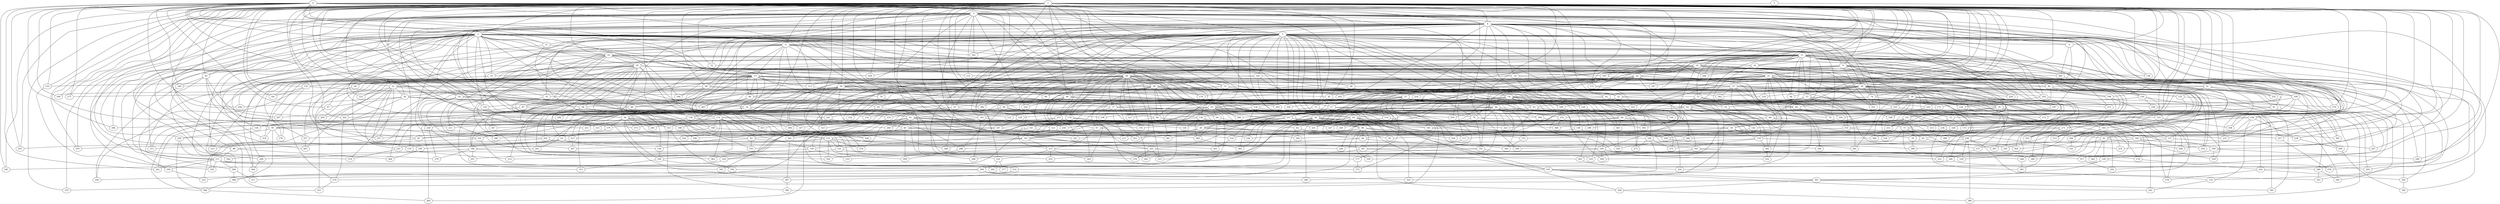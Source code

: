 strict graph "barabasi_albert_graph(400,3)" {
0;
1;
2;
3;
4;
5;
6;
7;
8;
9;
10;
11;
12;
13;
14;
15;
16;
17;
18;
19;
20;
21;
22;
23;
24;
25;
26;
27;
28;
29;
30;
31;
32;
33;
34;
35;
36;
37;
38;
39;
40;
41;
42;
43;
44;
45;
46;
47;
48;
49;
50;
51;
52;
53;
54;
55;
56;
57;
58;
59;
60;
61;
62;
63;
64;
65;
66;
67;
68;
69;
70;
71;
72;
73;
74;
75;
76;
77;
78;
79;
80;
81;
82;
83;
84;
85;
86;
87;
88;
89;
90;
91;
92;
93;
94;
95;
96;
97;
98;
99;
100;
101;
102;
103;
104;
105;
106;
107;
108;
109;
110;
111;
112;
113;
114;
115;
116;
117;
118;
119;
120;
121;
122;
123;
124;
125;
126;
127;
128;
129;
130;
131;
132;
133;
134;
135;
136;
137;
138;
139;
140;
141;
142;
143;
144;
145;
146;
147;
148;
149;
150;
151;
152;
153;
154;
155;
156;
157;
158;
159;
160;
161;
162;
163;
164;
165;
166;
167;
168;
169;
170;
171;
172;
173;
174;
175;
176;
177;
178;
179;
180;
181;
182;
183;
184;
185;
186;
187;
188;
189;
190;
191;
192;
193;
194;
195;
196;
197;
198;
199;
200;
201;
202;
203;
204;
205;
206;
207;
208;
209;
210;
211;
212;
213;
214;
215;
216;
217;
218;
219;
220;
221;
222;
223;
224;
225;
226;
227;
228;
229;
230;
231;
232;
233;
234;
235;
236;
237;
238;
239;
240;
241;
242;
243;
244;
245;
246;
247;
248;
249;
250;
251;
252;
253;
254;
255;
256;
257;
258;
259;
260;
261;
262;
263;
264;
265;
266;
267;
268;
269;
270;
271;
272;
273;
274;
275;
276;
277;
278;
279;
280;
281;
282;
283;
284;
285;
286;
287;
288;
289;
290;
291;
292;
293;
294;
295;
296;
297;
298;
299;
300;
301;
302;
303;
304;
305;
306;
307;
308;
309;
310;
311;
312;
313;
314;
315;
316;
317;
318;
319;
320;
321;
322;
323;
324;
325;
326;
327;
328;
329;
330;
331;
332;
333;
334;
335;
336;
337;
338;
339;
340;
341;
342;
343;
344;
345;
346;
347;
348;
349;
350;
351;
352;
353;
354;
355;
356;
357;
358;
359;
360;
361;
362;
363;
364;
365;
366;
367;
368;
369;
370;
371;
372;
373;
374;
375;
376;
377;
378;
379;
380;
381;
382;
383;
384;
385;
386;
387;
388;
389;
390;
391;
392;
393;
394;
395;
396;
397;
398;
399;
0 -- 130  [is_available=True, prob="0.86852671213"];
0 -- 3  [is_available=True, prob="0.490450984902"];
0 -- 4  [is_available=True, prob="0.73689346345"];
0 -- 133  [is_available=True, prob="0.696091737279"];
0 -- 134  [is_available=True, prob="1.0"];
0 -- 9  [is_available=True, prob="1.0"];
0 -- 10  [is_available=True, prob="0.871474092956"];
0 -- 140  [is_available=True, prob="0.994304792253"];
0 -- 13  [is_available=True, prob="0.119856797442"];
0 -- 14  [is_available=True, prob="0.619620749007"];
0 -- 294  [is_available=True, prob="0.604825663888"];
0 -- 259  [is_available=True, prob="1.0"];
0 -- 277  [is_available=True, prob="1.0"];
0 -- 5  [is_available=True, prob="0.325626268185"];
0 -- 164  [is_available=True, prob="1.0"];
0 -- 38  [is_available=True, prob="1.0"];
0 -- 173  [is_available=True, prob="0.097061324294"];
0 -- 47  [is_available=True, prob="0.851144699595"];
0 -- 176  [is_available=True, prob="0.283031621554"];
0 -- 183  [is_available=True, prob="1.0"];
0 -- 57  [is_available=True, prob="0.964952485728"];
0 -- 189  [is_available=True, prob="0.584845721327"];
0 -- 321  [is_available=True, prob="0.830923221469"];
0 -- 196  [is_available=True, prob="0.441913072409"];
0 -- 207  [is_available=True, prob="0.837424807105"];
0 -- 345  [is_available=True, prob="0.936932962587"];
0 -- 95  [is_available=True, prob="1.0"];
0 -- 352  [is_available=True, prob="1.0"];
0 -- 98  [is_available=True, prob="1.0"];
0 -- 100  [is_available=True, prob="1.0"];
0 -- 166  [is_available=True, prob="1.0"];
0 -- 364  [is_available=True, prob="1.0"];
0 -- 242  [is_available=True, prob="0.00191433952068"];
0 -- 246  [is_available=True, prob="1.0"];
0 -- 253  [is_available=True, prob="0.933292936149"];
1 -- 129  [is_available=True, prob="0.562565192601"];
1 -- 3  [is_available=True, prob="0.142625119334"];
1 -- 4  [is_available=True, prob="0.995474931433"];
1 -- 5  [is_available=True, prob="0.00910099319685"];
1 -- 262  [is_available=True, prob="0.833536728812"];
1 -- 7  [is_available=True, prob="0.0669485618351"];
1 -- 8  [is_available=True, prob="0.803714205705"];
1 -- 9  [is_available=True, prob="1.0"];
1 -- 10  [is_available=True, prob="0.952955089122"];
1 -- 11  [is_available=True, prob="1.0"];
1 -- 12  [is_available=True, prob="0.0527110183821"];
1 -- 14  [is_available=True, prob="0.897009037141"];
1 -- 15  [is_available=True, prob="0.12272449876"];
1 -- 16  [is_available=True, prob="1.0"];
1 -- 271  [is_available=True, prob="0.333418727738"];
1 -- 19  [is_available=True, prob="0.37726138865"];
1 -- 277  [is_available=True, prob="0.701470800394"];
1 -- 282  [is_available=True, prob="0.127326429152"];
1 -- 279  [is_available=True, prob="0.142500470824"];
1 -- 24  [is_available=True, prob="1.0"];
1 -- 132  [is_available=True, prob="0.724221077155"];
1 -- 26  [is_available=True, prob="0.580761631626"];
1 -- 27  [is_available=True, prob="0.360295238603"];
1 -- 346  [is_available=True, prob="0.441851474007"];
1 -- 29  [is_available=True, prob="0.347129325941"];
1 -- 31  [is_available=True, prob="0.786672095735"];
1 -- 32  [is_available=True, prob="1.0"];
1 -- 133  [is_available=True, prob="0.895207027352"];
1 -- 34  [is_available=True, prob="0.000731554318061"];
1 -- 37  [is_available=True, prob="1.0"];
1 -- 40  [is_available=True, prob="1.0"];
1 -- 42  [is_available=True, prob="0.691295812556"];
1 -- 43  [is_available=True, prob="0.264613423412"];
1 -- 44  [is_available=True, prob="0.107117051725"];
1 -- 45  [is_available=True, prob="0.467770497517"];
1 -- 136  [is_available=True, prob="0.447639140304"];
1 -- 50  [is_available=True, prob="0.252967952422"];
1 -- 51  [is_available=True, prob="0.147387952307"];
1 -- 52  [is_available=True, prob="1.0"];
1 -- 181  [is_available=True, prob="0.0213614200722"];
1 -- 58  [is_available=True, prob="0.423324300255"];
1 -- 59  [is_available=True, prob="1.0"];
1 -- 189  [is_available=True, prob="1.0"];
1 -- 67  [is_available=True, prob="0.519015784348"];
1 -- 161  [is_available=True, prob="0.59648157591"];
1 -- 328  [is_available=True, prob="0.0211185874472"];
1 -- 332  [is_available=True, prob="0.699294010722"];
1 -- 74  [is_available=True, prob="0.333437715774"];
1 -- 75  [is_available=True, prob="0.654263406737"];
1 -- 204  [is_available=True, prob="0.946864495607"];
1 -- 290  [is_available=True, prob="0.31773647127"];
1 -- 206  [is_available=True, prob="0.327050258052"];
1 -- 207  [is_available=True, prob="0.0947123857818"];
1 -- 80  [is_available=True, prob="0.696426563362"];
1 -- 173  [is_available=True, prob="0.254491135982"];
1 -- 210  [is_available=True, prob="1.0"];
1 -- 345  [is_available=True, prob="0.782198815409"];
1 -- 142  [is_available=True, prob="1.0"];
1 -- 214  [is_available=True, prob="1.0"];
1 -- 89  [is_available=True, prob="0.297936501702"];
1 -- 90  [is_available=True, prob="0.0949402668738"];
1 -- 91  [is_available=True, prob="0.545374758483"];
1 -- 293  [is_available=True, prob="0.640682365082"];
1 -- 96  [is_available=True, prob="0.378770782326"];
1 -- 97  [is_available=True, prob="0.594390543702"];
1 -- 226  [is_available=True, prob="0.551508785064"];
1 -- 99  [is_available=True, prob="0.000767569290523"];
1 -- 228  [is_available=True, prob="0.422631111026"];
1 -- 101  [is_available=True, prob="0.0209418763401"];
1 -- 105  [is_available=True, prob="0.684587084351"];
1 -- 106  [is_available=True, prob="0.581014534628"];
1 -- 240  [is_available=True, prob="0.531001756095"];
1 -- 370  [is_available=True, prob="0.149615774408"];
1 -- 373  [is_available=True, prob="1.0"];
1 -- 246  [is_available=True, prob="0.763875159418"];
1 -- 119  [is_available=True, prob="0.830500542832"];
1 -- 376  [is_available=True, prob="0.646953946615"];
1 -- 121  [is_available=True, prob="0.400480618717"];
1 -- 270  [is_available=True, prob="0.969266477468"];
1 -- 124  [is_available=True, prob="0.0240915097479"];
1 -- 126  [is_available=True, prob="0.121572824777"];
2 -- 3  [is_available=True, prob="0.314182670569"];
2 -- 6  [is_available=True, prob="0.288284367972"];
3 -- 4  [is_available=True, prob="0.457177187673"];
3 -- 6  [is_available=True, prob="1.0"];
3 -- 7  [is_available=True, prob="0.264109509154"];
3 -- 12  [is_available=True, prob="0.729711304238"];
3 -- 272  [is_available=True, prob="0.0771546194022"];
3 -- 145  [is_available=True, prob="1.0"];
3 -- 19  [is_available=True, prob="0.635976803032"];
3 -- 148  [is_available=True, prob="1.0"];
3 -- 22  [is_available=True, prob="0.219998464836"];
3 -- 25  [is_available=True, prob="0.848842120753"];
3 -- 26  [is_available=True, prob="0.681603917483"];
3 -- 287  [is_available=True, prob="0.281018747683"];
3 -- 34  [is_available=True, prob="1.0"];
3 -- 43  [is_available=True, prob="1.0"];
3 -- 301  [is_available=True, prob="0.672452678062"];
3 -- 52  [is_available=True, prob="0.752669598113"];
3 -- 310  [is_available=True, prob="0.59800050075"];
3 -- 56  [is_available=True, prob="1.0"];
3 -- 187  [is_available=True, prob="1.0"];
3 -- 193  [is_available=True, prob="1.0"];
3 -- 195  [is_available=True, prob="0.483157865062"];
3 -- 197  [is_available=True, prob="0.520927032468"];
3 -- 72  [is_available=True, prob="0.968632861787"];
3 -- 208  [is_available=True, prob="1.0"];
3 -- 88  [is_available=True, prob="1.0"];
3 -- 224  [is_available=True, prob="0.17774747449"];
3 -- 100  [is_available=True, prob="0.254588350438"];
3 -- 229  [is_available=True, prob="0.396709786583"];
3 -- 234  [is_available=True, prob="1.0"];
3 -- 370  [is_available=True, prob="0.792382376962"];
3 -- 112  [is_available=True, prob="0.0977158773786"];
3 -- 114  [is_available=True, prob="0.128185700197"];
3 -- 243  [is_available=True, prob="0.035720282984"];
3 -- 116  [is_available=True, prob="1.0"];
3 -- 247  [is_available=True, prob="0.978997660323"];
3 -- 251  [is_available=True, prob="1.0"];
4 -- 5  [is_available=True, prob="1.0"];
4 -- 7  [is_available=True, prob="0.550634699987"];
4 -- 136  [is_available=True, prob="1.0"];
4 -- 9  [is_available=True, prob="0.131739825143"];
4 -- 138  [is_available=True, prob="1.0"];
4 -- 11  [is_available=True, prob="0.510333672018"];
4 -- 256  [is_available=True, prob="1.0"];
4 -- 144  [is_available=True, prob="0.252448067393"];
4 -- 17  [is_available=True, prob="1.0"];
4 -- 18  [is_available=True, prob="1.0"];
4 -- 20  [is_available=True, prob="0.324854321908"];
4 -- 23  [is_available=True, prob="0.642397995324"];
4 -- 152  [is_available=True, prob="1.0"];
4 -- 25  [is_available=True, prob="0.984815337924"];
4 -- 159  [is_available=True, prob="0.714382307684"];
4 -- 36  [is_available=True, prob="0.563425683119"];
4 -- 296  [is_available=True, prob="0.41154155926"];
4 -- 42  [is_available=True, prob="0.730103858593"];
4 -- 301  [is_available=True, prob="0.253589985405"];
4 -- 175  [is_available=True, prob="0.122377595603"];
4 -- 264  [is_available=True, prob="0.606249545132"];
4 -- 393  [is_available=True, prob="0.444680633584"];
4 -- 56  [is_available=True, prob="1.0"];
4 -- 190  [is_available=True, prob="0.992910591547"];
4 -- 195  [is_available=True, prob="0.0213834051395"];
4 -- 325  [is_available=True, prob="0.66829353586"];
4 -- 206  [is_available=True, prob="0.507692284632"];
4 -- 83  [is_available=True, prob="1.0"];
4 -- 398  [is_available=True, prob="0.654802755972"];
4 -- 88  [is_available=True, prob="1.0"];
4 -- 351  [is_available=True, prob="0.227091655872"];
4 -- 272  [is_available=True, prob="1.0"];
4 -- 273  [is_available=True, prob="0.500501895793"];
4 -- 237  [is_available=True, prob="0.454292424842"];
4 -- 253  [is_available=True, prob="0.683905546774"];
4 -- 119  [is_available=True, prob="1.0"];
4 -- 281  [is_available=True, prob="0.246209012883"];
4 -- 170  [is_available=True, prob="0.261123084157"];
5 -- 131  [is_available=True, prob="0.0393622773599"];
5 -- 6  [is_available=True, prob="0.479351464615"];
5 -- 8  [is_available=True, prob="1.0"];
5 -- 11  [is_available=True, prob="1.0"];
5 -- 12  [is_available=True, prob="0.962022924977"];
5 -- 13  [is_available=True, prob="0.322532777274"];
5 -- 14  [is_available=True, prob="1.0"];
5 -- 15  [is_available=True, prob="0.86285897431"];
5 -- 16  [is_available=True, prob="0.337908748982"];
5 -- 18  [is_available=True, prob="0.559265394197"];
5 -- 20  [is_available=True, prob="0.74859118979"];
5 -- 156  [is_available=True, prob="0.328430791846"];
5 -- 30  [is_available=True, prob="1.0"];
5 -- 159  [is_available=True, prob="1.0"];
5 -- 33  [is_available=True, prob="0.674733504778"];
5 -- 293  [is_available=True, prob="0.968547299192"];
5 -- 169  [is_available=True, prob="1.0"];
5 -- 43  [is_available=True, prob="0.931143836319"];
5 -- 300  [is_available=True, prob="1.0"];
5 -- 50  [is_available=True, prob="0.456105613073"];
5 -- 57  [is_available=True, prob="0.106543812134"];
5 -- 319  [is_available=True, prob="1.0"];
5 -- 64  [is_available=True, prob="0.976539643787"];
5 -- 326  [is_available=True, prob="0.119685143186"];
5 -- 202  [is_available=True, prob="0.030346204421"];
5 -- 334  [is_available=True, prob="1.0"];
5 -- 346  [is_available=True, prob="0.32269547916"];
5 -- 223  [is_available=True, prob="0.0111150129872"];
5 -- 98  [is_available=True, prob="0.0619250492218"];
5 -- 227  [is_available=True, prob="0.370099429664"];
5 -- 363  [is_available=True, prob="1.0"];
5 -- 111  [is_available=True, prob="0.531348693545"];
5 -- 112  [is_available=True, prob="0.964936647036"];
5 -- 113  [is_available=True, prob="0.555621393369"];
5 -- 371  [is_available=True, prob="0.238022292593"];
5 -- 116  [is_available=True, prob="0.390071825693"];
5 -- 276  [is_available=True, prob="0.514558869755"];
5 -- 122  [is_available=True, prob="0.283069749135"];
5 -- 123  [is_available=True, prob="1.0"];
6 -- 284  [is_available=True, prob="1.0"];
6 -- 103  [is_available=True, prob="1.0"];
7 -- 328  [is_available=True, prob="0.0503343024257"];
7 -- 392  [is_available=True, prob="0.238026360634"];
7 -- 8  [is_available=True, prob="0.544572914335"];
7 -- 271  [is_available=True, prob="0.83060779309"];
7 -- 17  [is_available=True, prob="0.467522684817"];
7 -- 384  [is_available=True, prob="0.654412353612"];
7 -- 23  [is_available=True, prob="1.0"];
7 -- 26  [is_available=True, prob="1.0"];
7 -- 363  [is_available=True, prob="1.0"];
7 -- 28  [is_available=True, prob="0.687308977432"];
7 -- 29  [is_available=True, prob="1.0"];
7 -- 286  [is_available=True, prob="0.597233718905"];
7 -- 31  [is_available=True, prob="0.819337728052"];
7 -- 162  [is_available=True, prob="0.448328483383"];
7 -- 164  [is_available=True, prob="1.0"];
7 -- 165  [is_available=True, prob="1.0"];
7 -- 44  [is_available=True, prob="0.209194521775"];
7 -- 200  [is_available=True, prob="0.862201748738"];
7 -- 179  [is_available=True, prob="0.335976654663"];
7 -- 180  [is_available=True, prob="0.576638567655"];
7 -- 54  [is_available=True, prob="0.459270901996"];
7 -- 55  [is_available=True, prob="1.0"];
7 -- 57  [is_available=True, prob="0.792693335587"];
7 -- 187  [is_available=True, prob="0.172579219871"];
7 -- 60  [is_available=True, prob="0.110613908882"];
7 -- 320  [is_available=True, prob="0.0606259491878"];
7 -- 67  [is_available=True, prob="0.506789982595"];
7 -- 70  [is_available=True, prob="0.281870209447"];
7 -- 72  [is_available=True, prob="0.65131820775"];
7 -- 74  [is_available=True, prob="0.415527493809"];
7 -- 203  [is_available=True, prob="1.0"];
7 -- 79  [is_available=True, prob="1.0"];
7 -- 82  [is_available=True, prob="1.0"];
7 -- 84  [is_available=True, prob="0.342419952373"];
7 -- 221  [is_available=True, prob="1.0"];
7 -- 230  [is_available=True, prob="0.705958774557"];
7 -- 145  [is_available=True, prob="0.244118313365"];
7 -- 104  [is_available=True, prob="0.104212125649"];
7 -- 231  [is_available=True, prob="0.0873595230572"];
7 -- 113  [is_available=True, prob="0.563217245979"];
7 -- 114  [is_available=True, prob="0.450473022238"];
7 -- 235  [is_available=True, prob="0.575935108909"];
7 -- 340  [is_available=True, prob="0.320192508305"];
7 -- 379  [is_available=True, prob="0.158461726489"];
7 -- 382  [is_available=True, prob="0.644250225104"];
8 -- 324  [is_available=True, prob="1.0"];
8 -- 198  [is_available=True, prob="0.107447006862"];
8 -- 268  [is_available=True, prob="0.513902958644"];
8 -- 10  [is_available=True, prob="1.0"];
8 -- 71  [is_available=True, prob="0.220220043343"];
8 -- 76  [is_available=True, prob="0.536462048054"];
8 -- 13  [is_available=True, prob="0.0192035742808"];
8 -- 301  [is_available=True, prob="1.0"];
8 -- 211  [is_available=True, prob="1.0"];
8 -- 22  [is_available=True, prob="0.850764157291"];
8 -- 394  [is_available=True, prob="1.0"];
8 -- 362  [is_available=True, prob="0.425559071097"];
8 -- 190  [is_available=True, prob="0.808693925012"];
9 -- 327  [is_available=True, prob="1.0"];
9 -- 331  [is_available=True, prob="1.0"];
9 -- 37  [is_available=True, prob="0.0694187928623"];
9 -- 33  [is_available=True, prob="0.28831743491"];
9 -- 73  [is_available=True, prob="0.96595893169"];
9 -- 39  [is_available=True, prob="0.951476370447"];
9 -- 236  [is_available=True, prob="0.962772255105"];
9 -- 224  [is_available=True, prob="0.614292280764"];
9 -- 206  [is_available=True, prob="0.17013469433"];
9 -- 353  [is_available=True, prob="1.0"];
9 -- 240  [is_available=True, prob="0.623752418802"];
9 -- 18  [is_available=True, prob="1.0"];
9 -- 21  [is_available=True, prob="0.638457590976"];
9 -- 332  [is_available=True, prob="0.727032256822"];
9 -- 253  [is_available=True, prob="1.0"];
9 -- 30  [is_available=True, prob="0.442901541687"];
10 -- 33  [is_available=True, prob="0.859380820968"];
10 -- 347  [is_available=True, prob="0.907557035089"];
10 -- 134  [is_available=True, prob="0.537954799995"];
10 -- 41  [is_available=True, prob="1.0"];
10 -- 103  [is_available=True, prob="0.55551683685"];
10 -- 47  [is_available=True, prob="0.137852506226"];
10 -- 40  [is_available=True, prob="0.898887896285"];
10 -- 20  [is_available=True, prob="0.308168029505"];
10 -- 344  [is_available=True, prob="0.920799899617"];
10 -- 185  [is_available=True, prob="1.0"];
10 -- 59  [is_available=True, prob="1.0"];
10 -- 188  [is_available=True, prob="1.0"];
10 -- 286  [is_available=True, prob="0.104888671592"];
11 -- 265  [is_available=True, prob="1.0"];
11 -- 266  [is_available=True, prob="0.463043795946"];
11 -- 15  [is_available=True, prob="0.963164824623"];
11 -- 16  [is_available=True, prob="0.358735066394"];
11 -- 274  [is_available=True, prob="0.585985079083"];
11 -- 19  [is_available=True, prob="0.0863829549697"];
11 -- 149  [is_available=True, prob="0.0973093733534"];
11 -- 284  [is_available=True, prob="0.903250747118"];
11 -- 159  [is_available=True, prob="1.0"];
11 -- 36  [is_available=True, prob="0.0559602830128"];
11 -- 172  [is_available=True, prob="0.893449269818"];
11 -- 46  [is_available=True, prob="0.553647370824"];
11 -- 48  [is_available=True, prob="0.515145580059"];
11 -- 177  [is_available=True, prob="0.222005962446"];
11 -- 51  [is_available=True, prob="0.0125630842385"];
11 -- 52  [is_available=True, prob="0.100871882091"];
11 -- 300  [is_available=True, prob="0.607894611289"];
11 -- 312  [is_available=True, prob="1.0"];
11 -- 180  [is_available=True, prob="1.0"];
11 -- 58  [is_available=True, prob="0.680881202734"];
11 -- 62  [is_available=True, prob="0.925023610122"];
11 -- 199  [is_available=True, prob="1.0"];
11 -- 75  [is_available=True, prob="0.968053728291"];
11 -- 338  [is_available=True, prob="0.634636757815"];
11 -- 87  [is_available=True, prob="0.697545351579"];
11 -- 93  [is_available=True, prob="0.559159748485"];
11 -- 229  [is_available=True, prob="0.837155866701"];
11 -- 102  [is_available=True, prob="1.0"];
11 -- 115  [is_available=True, prob="0.501952403411"];
11 -- 378  [is_available=True, prob="0.071735693529"];
11 -- 126  [is_available=True, prob="0.88721244033"];
12 -- 102  [is_available=True, prob="0.891897662641"];
12 -- 298  [is_available=True, prob="0.676686964257"];
12 -- 294  [is_available=True, prob="0.705298424989"];
12 -- 54  [is_available=True, prob="1.0"];
12 -- 186  [is_available=True, prob="0.620521586383"];
13 -- 132  [is_available=True, prob="0.547446795343"];
13 -- 17  [is_available=True, prob="0.0145378440519"];
13 -- 146  [is_available=True, prob="0.692453407435"];
13 -- 23  [is_available=True, prob="0.0562529076028"];
13 -- 27  [is_available=True, prob="0.0988319017035"];
13 -- 28  [is_available=True, prob="0.887375574653"];
13 -- 30  [is_available=True, prob="0.853710789511"];
13 -- 389  [is_available=True, prob="0.308556159753"];
13 -- 44  [is_available=True, prob="0.0159431268745"];
13 -- 48  [is_available=True, prob="1.0"];
13 -- 56  [is_available=True, prob="1.0"];
13 -- 351  [is_available=True, prob="0.770496515042"];
13 -- 60  [is_available=True, prob="1.0"];
13 -- 69  [is_available=True, prob="0.31992674131"];
13 -- 204  [is_available=True, prob="0.684918176109"];
13 -- 82  [is_available=True, prob="1.0"];
13 -- 218  [is_available=True, prob="0.9900666236"];
13 -- 93  [is_available=True, prob="0.347427543231"];
13 -- 223  [is_available=True, prob="1.0"];
13 -- 357  [is_available=True, prob="0.177719392497"];
13 -- 113  [is_available=True, prob="0.406335257633"];
13 -- 254  [is_available=True, prob="0.550331103211"];
14 -- 358  [is_available=True, prob="1.0"];
14 -- 170  [is_available=True, prob="0.18459331392"];
14 -- 147  [is_available=True, prob="0.496792731342"];
14 -- 202  [is_available=True, prob="0.0328794123859"];
15 -- 160  [is_available=True, prob="0.115466723522"];
15 -- 163  [is_available=True, prob="0.266119995226"];
15 -- 391  [is_available=True, prob="0.84389718155"];
15 -- 200  [is_available=True, prob="1.0"];
15 -- 366  [is_available=True, prob="1.0"];
15 -- 317  [is_available=True, prob="0.368637561794"];
15 -- 368  [is_available=True, prob="1.0"];
15 -- 84  [is_available=True, prob="1.0"];
15 -- 53  [is_available=True, prob="0.0397569048328"];
15 -- 214  [is_available=True, prob="0.268813122339"];
15 -- 87  [is_available=True, prob="1.0"];
15 -- 219  [is_available=True, prob="0.368588031224"];
15 -- 221  [is_available=True, prob="0.941936170667"];
15 -- 63  [is_available=True, prob="0.256582316605"];
16 -- 41  [is_available=True, prob="0.542743194957"];
16 -- 53  [is_available=True, prob="0.957794014242"];
16 -- 55  [is_available=True, prob="0.386360757414"];
17 -- 70  [is_available=True, prob="0.373044364684"];
17 -- 71  [is_available=True, prob="0.0400428356577"];
17 -- 396  [is_available=True, prob="0.743096770321"];
17 -- 313  [is_available=True, prob="0.787758412384"];
17 -- 122  [is_available=True, prob="0.900292391207"];
18 -- 230  [is_available=True, prob="1.0"];
18 -- 329  [is_available=True, prob="1.0"];
18 -- 133  [is_available=True, prob="0.901379507987"];
19 -- 136  [is_available=True, prob="0.919172647085"];
19 -- 266  [is_available=True, prob="0.0942007892278"];
19 -- 270  [is_available=True, prob="0.284736852384"];
19 -- 276  [is_available=True, prob="0.949122214644"];
19 -- 21  [is_available=True, prob="0.6631526588"];
19 -- 25  [is_available=True, prob="0.710944635391"];
19 -- 281  [is_available=True, prob="1.0"];
19 -- 289  [is_available=True, prob="0.660662946334"];
19 -- 162  [is_available=True, prob="0.493676508817"];
19 -- 45  [is_available=True, prob="0.741911902507"];
19 -- 184  [is_available=True, prob="0.133423697598"];
19 -- 319  [is_available=True, prob="1.0"];
19 -- 331  [is_available=True, prob="0.00250800810578"];
19 -- 212  [is_available=True, prob="0.368538097871"];
19 -- 90  [is_available=True, prob="0.169517160255"];
19 -- 94  [is_available=True, prob="0.229192908635"];
19 -- 105  [is_available=True, prob="0.0477299437128"];
19 -- 112  [is_available=True, prob="1.0"];
19 -- 148  [is_available=True, prob="0.0100116397396"];
20 -- 128  [is_available=True, prob="0.0389384698224"];
20 -- 397  [is_available=True, prob="0.518462354741"];
20 -- 21  [is_available=True, prob="0.851206520206"];
20 -- 24  [is_available=True, prob="0.187681461896"];
20 -- 154  [is_available=True, prob="0.598530559637"];
20 -- 284  [is_available=True, prob="1.0"];
20 -- 157  [is_available=True, prob="0.906253291455"];
20 -- 162  [is_available=True, prob="0.230920250014"];
20 -- 181  [is_available=True, prob="0.671010894217"];
20 -- 61  [is_available=True, prob="0.765709173065"];
20 -- 328  [is_available=True, prob="0.801026858094"];
20 -- 208  [is_available=True, prob="0.535081631326"];
20 -- 81  [is_available=True, prob="0.317386806076"];
20 -- 87  [is_available=True, prob="0.0531592706306"];
20 -- 96  [is_available=True, prob="0.65006719646"];
20 -- 105  [is_available=True, prob="0.069464466731"];
20 -- 235  [is_available=True, prob="1.0"];
20 -- 237  [is_available=True, prob="0.349437173261"];
20 -- 111  [is_available=True, prob="0.443534392214"];
20 -- 118  [is_available=True, prob="0.453035952814"];
20 -- 123  [is_available=True, prob="0.444318396782"];
20 -- 125  [is_available=True, prob="0.0767278266151"];
21 -- 98  [is_available=True, prob="0.661272701911"];
21 -- 131  [is_available=True, prob="0.122781354194"];
21 -- 292  [is_available=True, prob="0.561454157159"];
21 -- 381  [is_available=True, prob="0.509046444457"];
21 -- 386  [is_available=True, prob="0.387713412341"];
21 -- 168  [is_available=True, prob="1.0"];
21 -- 76  [is_available=True, prob="0.301562075064"];
21 -- 173  [is_available=True, prob="0.685532300653"];
21 -- 46  [is_available=True, prob="0.92612621596"];
21 -- 365  [is_available=True, prob="1.0"];
21 -- 322  [is_available=True, prob="0.276399304627"];
21 -- 22  [is_available=True, prob="1.0"];
21 -- 201  [is_available=True, prob="0.0714108524855"];
21 -- 218  [is_available=True, prob="1.0"];
21 -- 187  [is_available=True, prob="1.0"];
21 -- 29  [is_available=True, prob="0.505779131567"];
21 -- 287  [is_available=True, prob="0.462682474217"];
22 -- 225  [is_available=True, prob="1.0"];
22 -- 262  [is_available=True, prob="1.0"];
22 -- 227  [is_available=True, prob="1.0"];
22 -- 367  [is_available=True, prob="0.439845817918"];
22 -- 35  [is_available=True, prob="0.889120202623"];
22 -- 24  [is_available=True, prob="0.961400177375"];
22 -- 223  [is_available=True, prob="1.0"];
22 -- 382  [is_available=True, prob="0.755989510571"];
22 -- 95  [is_available=True, prob="1.0"];
23 -- 278  [is_available=True, prob="0.181973159386"];
23 -- 134  [is_available=True, prob="1.0"];
23 -- 396  [is_available=True, prob="0.452595283711"];
23 -- 337  [is_available=True, prob="0.993475874026"];
23 -- 117  [is_available=True, prob="1.0"];
23 -- 182  [is_available=True, prob="0.745981277987"];
23 -- 377  [is_available=True, prob="1.0"];
23 -- 309  [is_available=True, prob="0.957911511254"];
23 -- 63  [is_available=True, prob="0.272085806857"];
23 -- 53  [is_available=True, prob="0.649560503927"];
24 -- 35  [is_available=True, prob="0.772761249434"];
24 -- 166  [is_available=True, prob="1.0"];
24 -- 47  [is_available=True, prob="1.0"];
24 -- 213  [is_available=True, prob="0.0952284517062"];
24 -- 61  [is_available=True, prob="1.0"];
24 -- 222  [is_available=True, prob="1.0"];
25 -- 51  [is_available=True, prob="0.973670097445"];
25 -- 66  [is_available=True, prob="0.165265587418"];
25 -- 261  [is_available=True, prob="0.870046222887"];
25 -- 104  [is_available=True, prob="1.0"];
25 -- 323  [is_available=True, prob="0.368893595235"];
25 -- 140  [is_available=True, prob="1.0"];
25 -- 354  [is_available=True, prob="0.589489070806"];
25 -- 176  [is_available=True, prob="0.531542417078"];
25 -- 306  [is_available=True, prob="1.0"];
25 -- 153  [is_available=True, prob="1.0"];
25 -- 280  [is_available=True, prob="0.706677421311"];
25 -- 68  [is_available=True, prob="0.251444768349"];
25 -- 27  [is_available=True, prob="0.529775869815"];
25 -- 349  [is_available=True, prob="0.0369557690937"];
25 -- 254  [is_available=True, prob="0.878417780746"];
26 -- 132  [is_available=True, prob="1.0"];
26 -- 137  [is_available=True, prob="0.716174570168"];
26 -- 282  [is_available=True, prob="0.922626804365"];
26 -- 28  [is_available=True, prob="1.0"];
26 -- 158  [is_available=True, prob="1.0"];
26 -- 34  [is_available=True, prob="0.21410374744"];
26 -- 163  [is_available=True, prob="1.0"];
26 -- 167  [is_available=True, prob="0.934794824253"];
26 -- 170  [is_available=True, prob="0.669571956012"];
26 -- 303  [is_available=True, prob="0.211056887077"];
26 -- 177  [is_available=True, prob="1.0"];
26 -- 178  [is_available=True, prob="0.279391320618"];
26 -- 315  [is_available=True, prob="0.996676086699"];
26 -- 188  [is_available=True, prob="0.345227641861"];
26 -- 191  [is_available=True, prob="0.339162019701"];
26 -- 200  [is_available=True, prob="0.0104750282161"];
26 -- 75  [is_available=True, prob="0.887005392162"];
26 -- 77  [is_available=True, prob="0.0345298043509"];
26 -- 35  [is_available=True, prob="0.889178666956"];
26 -- 90  [is_available=True, prob="0.442389770163"];
26 -- 92  [is_available=True, prob="1.0"];
26 -- 99  [is_available=True, prob="0.413340034281"];
26 -- 233  [is_available=True, prob="0.00484842473445"];
26 -- 107  [is_available=True, prob="0.58371767799"];
26 -- 365  [is_available=True, prob="0.983954001698"];
26 -- 127  [is_available=True, prob="0.655471718683"];
27 -- 383  [is_available=True, prob="1.0"];
27 -- 65  [is_available=True, prob="1.0"];
27 -- 99  [is_available=True, prob="0.381018766889"];
27 -- 341  [is_available=True, prob="1.0"];
27 -- 232  [is_available=True, prob="1.0"];
27 -- 172  [is_available=True, prob="0.0843473412092"];
27 -- 107  [is_available=True, prob="0.307923685631"];
27 -- 108  [is_available=True, prob="1.0"];
27 -- 80  [is_available=True, prob="0.878822610513"];
27 -- 49  [is_available=True, prob="0.448312390159"];
27 -- 195  [is_available=True, prob="0.757351224816"];
27 -- 245  [is_available=True, prob="0.359277715963"];
27 -- 347  [is_available=True, prob="1.0"];
27 -- 135  [is_available=True, prob="1.0"];
27 -- 31  [is_available=True, prob="0.817468884162"];
28 -- 32  [is_available=True, prob="1.0"];
28 -- 65  [is_available=True, prob="1.0"];
28 -- 68  [is_available=True, prob="0.421362882253"];
28 -- 39  [is_available=True, prob="0.0177591409899"];
28 -- 40  [is_available=True, prob="0.10378832872"];
28 -- 78  [is_available=True, prob="0.291660295878"];
28 -- 381  [is_available=True, prob="1.0"];
28 -- 176  [is_available=True, prob="1.0"];
28 -- 168  [is_available=True, prob="0.472581199706"];
28 -- 50  [is_available=True, prob="1.0"];
28 -- 97  [is_available=True, prob="0.597189264897"];
28 -- 86  [is_available=True, prob="0.359029759682"];
28 -- 343  [is_available=True, prob="0.344280111647"];
28 -- 157  [is_available=True, prob="1.0"];
28 -- 254  [is_available=True, prob="0.21722292079"];
28 -- 277  [is_available=True, prob="0.0882357525374"];
29 -- 388  [is_available=True, prob="0.572509688605"];
29 -- 302  [is_available=True, prob="0.945803425298"];
29 -- 283  [is_available=True, prob="1.0"];
29 -- 197  [is_available=True, prob="0.510918890094"];
29 -- 32  [is_available=True, prob="0.479871343492"];
29 -- 39  [is_available=True, prob="0.443309618396"];
29 -- 46  [is_available=True, prob="1.0"];
29 -- 305  [is_available=True, prob="0.986242705645"];
29 -- 316  [is_available=True, prob="1.0"];
29 -- 189  [is_available=True, prob="1.0"];
29 -- 49  [is_available=True, prob="1.0"];
29 -- 74  [is_available=True, prob="0.0295241602043"];
29 -- 77  [is_available=True, prob="0.380309706775"];
29 -- 342  [is_available=True, prob="0.213400018991"];
29 -- 218  [is_available=True, prob="0.296216398864"];
29 -- 91  [is_available=True, prob="0.07877579193"];
29 -- 101  [is_available=True, prob="1.0"];
29 -- 354  [is_available=True, prob="0.197503953597"];
29 -- 229  [is_available=True, prob="0.278658167777"];
29 -- 108  [is_available=True, prob="0.972081794326"];
29 -- 371  [is_available=True, prob="1.0"];
29 -- 383  [is_available=True, prob="1.0"];
30 -- 257  [is_available=True, prob="1.0"];
31 -- 285  [is_available=True, prob="0.2145407762"];
32 -- 268  [is_available=True, prob="1.0"];
32 -- 144  [is_available=True, prob="0.301197121777"];
32 -- 58  [is_available=True, prob="0.667310146366"];
33 -- 264  [is_available=True, prob="1.0"];
34 -- 66  [is_available=True, prob="1.0"];
34 -- 37  [is_available=True, prob="0.886187745598"];
34 -- 135  [is_available=True, prob="1.0"];
34 -- 291  [is_available=True, prob="0.519163512047"];
34 -- 42  [is_available=True, prob="0.869060696494"];
34 -- 295  [is_available=True, prob="0.585489259367"];
34 -- 77  [is_available=True, prob="0.530349263058"];
34 -- 48  [is_available=True, prob="0.845058648588"];
34 -- 147  [is_available=True, prob="0.98822510622"];
34 -- 313  [is_available=True, prob="0.0300704119471"];
34 -- 153  [is_available=True, prob="0.531279546638"];
34 -- 348  [is_available=True, prob="0.223852985973"];
34 -- 250  [is_available=True, prob="0.657448896722"];
34 -- 394  [is_available=True, prob="0.104556271094"];
34 -- 383  [is_available=True, prob="0.594548170735"];
35 -- 131  [is_available=True, prob="0.0706307408581"];
35 -- 36  [is_available=True, prob="0.528103887382"];
35 -- 395  [is_available=True, prob="0.801498401019"];
35 -- 310  [is_available=True, prob="0.581978118861"];
36 -- 97  [is_available=True, prob="0.918317805816"];
36 -- 389  [is_available=True, prob="0.822232801627"];
36 -- 38  [is_available=True, prob="1.0"];
36 -- 174  [is_available=True, prob="0.574961882232"];
36 -- 216  [is_available=True, prob="0.00846971236293"];
36 -- 86  [is_available=True, prob="1.0"];
36 -- 185  [is_available=True, prob="0.223947010355"];
36 -- 184  [is_available=True, prob="1.0"];
36 -- 121  [is_available=True, prob="0.648638182847"];
36 -- 314  [is_available=True, prob="1.0"];
36 -- 59  [is_available=True, prob="1.0"];
36 -- 60  [is_available=True, prob="0.186322602193"];
37 -- 128  [is_available=True, prob="0.0366083062117"];
37 -- 38  [is_available=True, prob="0.952387011558"];
37 -- 102  [is_available=True, prob="0.564638496832"];
37 -- 258  [is_available=True, prob="0.426371326705"];
37 -- 110  [is_available=True, prob="0.0370235550703"];
37 -- 269  [is_available=True, prob="0.889085441678"];
37 -- 275  [is_available=True, prob="1.0"];
37 -- 116  [is_available=True, prob="0.623714260904"];
37 -- 137  [is_available=True, prob="0.608075063849"];
37 -- 216  [is_available=True, prob="0.0103731185829"];
37 -- 249  [is_available=True, prob="0.14972143947"];
37 -- 315  [is_available=True, prob="0.00268737733312"];
37 -- 62  [is_available=True, prob="0.980813319927"];
38 -- 137  [is_available=True, prob="0.233622615362"];
38 -- 202  [is_available=True, prob="0.436587661154"];
38 -- 238  [is_available=True, prob="1.0"];
38 -- 85  [is_available=True, prob="0.71731799675"];
38 -- 361  [is_available=True, prob="0.776326126416"];
38 -- 217  [is_available=True, prob="0.992862265935"];
38 -- 191  [is_available=True, prob="0.983556628329"];
39 -- 96  [is_available=True, prob="0.344588901235"];
39 -- 194  [is_available=True, prob="0.385036924014"];
39 -- 67  [is_available=True, prob="1.0"];
39 -- 197  [is_available=True, prob="0.867380884085"];
39 -- 103  [is_available=True, prob="0.0686292740404"];
39 -- 183  [is_available=True, prob="1.0"];
39 -- 386  [is_available=True, prob="0.633207856481"];
39 -- 272  [is_available=True, prob="0.737154947347"];
39 -- 124  [is_available=True, prob="1.0"];
39 -- 387  [is_available=True, prob="0.0870371442054"];
39 -- 220  [is_available=True, prob="0.66441315966"];
39 -- 41  [is_available=True, prob="1.0"];
39 -- 280  [is_available=True, prob="0.64059930923"];
39 -- 89  [is_available=True, prob="0.115672043265"];
39 -- 201  [is_available=True, prob="0.396596370772"];
39 -- 62  [is_available=True, prob="0.798261560393"];
39 -- 357  [is_available=True, prob="0.471168524867"];
40 -- 224  [is_available=True, prob="0.983671239319"];
40 -- 73  [is_available=True, prob="0.241627333486"];
40 -- 205  [is_available=True, prob="0.8137071525"];
40 -- 110  [is_available=True, prob="0.961653705239"];
40 -- 49  [is_available=True, prob="0.879628568531"];
40 -- 245  [is_available=True, prob="0.737785236761"];
40 -- 298  [is_available=True, prob="0.190625961028"];
40 -- 93  [is_available=True, prob="0.772187101074"];
41 -- 380  [is_available=True, prob="1.0"];
41 -- 220  [is_available=True, prob="1.0"];
42 -- 69  [is_available=True, prob="0.423080594756"];
42 -- 171  [is_available=True, prob="0.666879074241"];
42 -- 109  [is_available=True, prob="1.0"];
43 -- 257  [is_available=True, prob="1.0"];
43 -- 267  [is_available=True, prob="0.272430896117"];
43 -- 140  [is_available=True, prob="0.48529679954"];
43 -- 211  [is_available=True, prob="0.0145484872915"];
43 -- 374  [is_available=True, prob="0.231793286979"];
44 -- 100  [is_available=True, prob="0.828878242681"];
44 -- 76  [is_available=True, prob="0.175278684616"];
44 -- 45  [is_available=True, prob="1.0"];
44 -- 374  [is_available=True, prob="1.0"];
44 -- 89  [is_available=True, prob="0.726358521571"];
45 -- 290  [is_available=True, prob="1.0"];
45 -- 72  [is_available=True, prob="1.0"];
45 -- 360  [is_available=True, prob="0.323515908275"];
47 -- 192  [is_available=True, prob="0.763244794326"];
48 -- 64  [is_available=True, prob="1.0"];
48 -- 363  [is_available=True, prob="0.111499998719"];
48 -- 138  [is_available=True, prob="0.745771151679"];
48 -- 215  [is_available=True, prob="0.108905691221"];
49 -- 70  [is_available=True, prob="1.0"];
49 -- 73  [is_available=True, prob="0.978488823515"];
49 -- 139  [is_available=True, prob="1.0"];
49 -- 201  [is_available=True, prob="1.0"];
50 -- 291  [is_available=True, prob="0.872853248806"];
50 -- 203  [is_available=True, prob="0.0884733718081"];
50 -- 250  [is_available=True, prob="1.0"];
51 -- 135  [is_available=True, prob="0.105989776395"];
51 -- 104  [is_available=True, prob="1.0"];
51 -- 332  [is_available=True, prob="1.0"];
51 -- 54  [is_available=True, prob="0.107325508387"];
52 -- 260  [is_available=True, prob="1.0"];
53 -- 80  [is_available=True, prob="0.867324615944"];
54 -- 141  [is_available=True, prob="0.753240620025"];
54 -- 154  [is_available=True, prob="1.0"];
54 -- 164  [is_available=True, prob="1.0"];
54 -- 171  [is_available=True, prob="0.966154558387"];
54 -- 175  [is_available=True, prob="0.0403810717962"];
54 -- 178  [is_available=True, prob="0.0892311040474"];
54 -- 182  [is_available=True, prob="0.507239633234"];
54 -- 55  [is_available=True, prob="0.57826260345"];
54 -- 312  [is_available=True, prob="0.0465904333325"];
54 -- 63  [is_available=True, prob="1.0"];
54 -- 66  [is_available=True, prob="0.301397640105"];
54 -- 324  [is_available=True, prob="1.0"];
54 -- 322  [is_available=True, prob="0.300011475673"];
54 -- 79  [is_available=True, prob="0.485289614505"];
54 -- 337  [is_available=True, prob="0.93008614138"];
54 -- 353  [is_available=True, prob="0.874749671612"];
54 -- 230  [is_available=True, prob="0.490067649588"];
54 -- 109  [is_available=True, prob="0.126219469571"];
54 -- 118  [is_available=True, prob="1.0"];
54 -- 379  [is_available=True, prob="1.0"];
54 -- 382  [is_available=True, prob="0.550463201408"];
55 -- 64  [is_available=True, prob="0.289293907154"];
55 -- 225  [is_available=True, prob="0.246820526707"];
55 -- 290  [is_available=True, prob="0.943566947552"];
55 -- 86  [is_available=True, prob="0.0794821018715"];
55 -- 358  [is_available=True, prob="0.105142081976"];
55 -- 106  [is_available=True, prob="0.00740074650665"];
55 -- 241  [is_available=True, prob="1.0"];
55 -- 110  [is_available=True, prob="0.126265819236"];
55 -- 81  [is_available=True, prob="0.312124517728"];
55 -- 242  [is_available=True, prob="0.141626239529"];
55 -- 84  [is_available=True, prob="1.0"];
55 -- 186  [is_available=True, prob="0.605626388052"];
55 -- 248  [is_available=True, prob="0.950284102383"];
55 -- 121  [is_available=True, prob="0.960784680618"];
55 -- 122  [is_available=True, prob="0.100181612543"];
55 -- 61  [is_available=True, prob="0.00203886730841"];
55 -- 127  [is_available=True, prob="1.0"];
56 -- 321  [is_available=True, prob="1.0"];
56 -- 194  [is_available=True, prob="0.564557405643"];
56 -- 179  [is_available=True, prob="0.96648611608"];
56 -- 244  [is_available=True, prob="1.0"];
56 -- 373  [is_available=True, prob="0.282816807101"];
56 -- 185  [is_available=True, prob="0.482707685806"];
56 -- 251  [is_available=True, prob="0.175314793486"];
56 -- 188  [is_available=True, prob="0.348411857799"];
56 -- 285  [is_available=True, prob="0.651230290206"];
57 -- 166  [is_available=True, prob="0.0309739815011"];
57 -- 92  [is_available=True, prob="1.0"];
57 -- 127  [is_available=True, prob="1.0"];
58 -- 130  [is_available=True, prob="1.0"];
58 -- 259  [is_available=True, prob="0.726115930427"];
58 -- 68  [is_available=True, prob="0.53418821593"];
58 -- 262  [is_available=True, prob="1.0"];
58 -- 288  [is_available=True, prob="0.0716648326766"];
58 -- 243  [is_available=True, prob="0.472446178409"];
59 -- 78  [is_available=True, prob="0.25869515437"];
59 -- 304  [is_available=True, prob="1.0"];
59 -- 81  [is_available=True, prob="0.325395272388"];
59 -- 118  [is_available=True, prob="0.295644267915"];
60 -- 65  [is_available=True, prob="0.514735989824"];
60 -- 360  [is_available=True, prob="1.0"];
60 -- 299  [is_available=True, prob="1.0"];
60 -- 120  [is_available=True, prob="0.396072098053"];
60 -- 91  [is_available=True, prob="0.537274007998"];
61 -- 251  [is_available=True, prob="0.14333366715"];
61 -- 260  [is_available=True, prob="0.456016299787"];
61 -- 231  [is_available=True, prob="0.235725663527"];
61 -- 335  [is_available=True, prob="0.630012756443"];
61 -- 255  [is_available=True, prob="1.0"];
61 -- 347  [is_available=True, prob="0.164201626638"];
61 -- 209  [is_available=True, prob="0.225773919228"];
61 -- 178  [is_available=True, prob="1.0"];
61 -- 153  [is_available=True, prob="0.737431530728"];
61 -- 314  [is_available=True, prob="0.359593419439"];
61 -- 191  [is_available=True, prob="0.169339865333"];
61 -- 158  [is_available=True, prob="0.393100186549"];
61 -- 95  [is_available=True, prob="0.513629012368"];
62 -- 192  [is_available=True, prob="1.0"];
62 -- 327  [is_available=True, prob="0.726424355656"];
62 -- 292  [is_available=True, prob="0.288560163375"];
62 -- 198  [is_available=True, prob="1.0"];
62 -- 234  [is_available=True, prob="1.0"];
62 -- 107  [is_available=True, prob="0.212963736315"];
62 -- 204  [is_available=True, prob="1.0"];
62 -- 142  [is_available=True, prob="1.0"];
62 -- 340  [is_available=True, prob="1.0"];
62 -- 78  [is_available=True, prob="0.525847750037"];
63 -- 289  [is_available=True, prob="0.515249574214"];
63 -- 278  [is_available=True, prob="1.0"];
63 -- 261  [is_available=True, prob="0.267222104166"];
63 -- 114  [is_available=True, prob="0.842268330208"];
63 -- 156  [is_available=True, prob="0.132853916267"];
63 -- 317  [is_available=True, prob="1.0"];
63 -- 94  [is_available=True, prob="0.968388093859"];
64 -- 289  [is_available=True, prob="0.471147041656"];
64 -- 263  [is_available=True, prob="0.494232996591"];
65 -- 128  [is_available=True, prob="0.667818463101"];
65 -- 109  [is_available=True, prob="1.0"];
65 -- 146  [is_available=True, prob="0.586653263645"];
65 -- 291  [is_available=True, prob="0.712698240988"];
65 -- 123  [is_available=True, prob="0.559456842027"];
66 -- 259  [is_available=True, prob="0.183373221349"];
66 -- 390  [is_available=True, prob="0.369690667945"];
66 -- 232  [is_available=True, prob="1.0"];
66 -- 236  [is_available=True, prob="1.0"];
66 -- 85  [is_available=True, prob="0.0468598039311"];
66 -- 375  [is_available=True, prob="0.222912069479"];
66 -- 376  [is_available=True, prob="0.334102396028"];
66 -- 155  [is_available=True, prob="1.0"];
66 -- 252  [is_available=True, prob="0.553670983252"];
66 -- 126  [is_available=True, prob="0.623434398675"];
67 -- 69  [is_available=True, prob="0.336542719087"];
67 -- 361  [is_available=True, prob="1.0"];
67 -- 348  [is_available=True, prob="0.0747505494429"];
68 -- 156  [is_available=True, prob="0.225242311092"];
68 -- 329  [is_available=True, prob="0.254404465785"];
69 -- 71  [is_available=True, prob="1.0"];
69 -- 295  [is_available=True, prob="0.527846323594"];
69 -- 174  [is_available=True, prob="0.0269946531469"];
69 -- 143  [is_available=True, prob="1.0"];
69 -- 82  [is_available=True, prob="1.0"];
69 -- 85  [is_available=True, prob="1.0"];
69 -- 333  [is_available=True, prob="1.0"];
69 -- 125  [is_available=True, prob="0.445951796826"];
70 -- 226  [is_available=True, prob="1.0"];
71 -- 160  [is_available=True, prob="0.356068885138"];
71 -- 193  [is_available=True, prob="0.634990073642"];
71 -- 199  [is_available=True, prob="0.182349727674"];
71 -- 83  [is_available=True, prob="0.797247794495"];
72 -- 130  [is_available=True, prob="1.0"];
72 -- 167  [is_available=True, prob="0.74933671858"];
72 -- 209  [is_available=True, prob="0.659550705795"];
72 -- 372  [is_available=True, prob="0.0422100820479"];
73 -- 175  [is_available=True, prob="0.0729361092162"];
73 -- 213  [is_available=True, prob="1.0"];
74 -- 331  [is_available=True, prob="1.0"];
74 -- 269  [is_available=True, prob="1.0"];
74 -- 117  [is_available=True, prob="0.192649201123"];
75 -- 355  [is_available=True, prob="0.891590035571"];
75 -- 334  [is_available=True, prob="0.208458408866"];
75 -- 213  [is_available=True, prob="0.00644949253739"];
75 -- 124  [is_available=True, prob="0.50591644863"];
76 -- 249  [is_available=True, prob="0.635519424842"];
76 -- 256  [is_available=True, prob="0.847592024644"];
77 -- 355  [is_available=True, prob="0.307338193169"];
77 -- 198  [is_available=True, prob="0.8674805481"];
77 -- 79  [is_available=True, prob="0.517183763264"];
77 -- 145  [is_available=True, prob="0.658864062485"];
77 -- 210  [is_available=True, prob="1.0"];
77 -- 150  [is_available=True, prob="0.202276552755"];
77 -- 217  [is_available=True, prob="0.847522240098"];
78 -- 389  [is_available=True, prob="0.545612606541"];
79 -- 161  [is_available=True, prob="0.282023667428"];
79 -- 387  [is_available=True, prob="0.55967336817"];
79 -- 149  [is_available=True, prob="1.0"];
80 -- 320  [is_available=True, prob="0.903886542529"];
80 -- 394  [is_available=True, prob="0.838516011665"];
80 -- 83  [is_available=True, prob="1.0"];
80 -- 183  [is_available=True, prob="0.547664696446"];
81 -- 88  [is_available=True, prob="0.329735085231"];
82 -- 228  [is_available=True, prob="0.170473936091"];
82 -- 304  [is_available=True, prob="1.0"];
82 -- 117  [is_available=True, prob="0.625512207427"];
82 -- 222  [is_available=True, prob="0.879973889695"];
83 -- 165  [is_available=True, prob="1.0"];
83 -- 157  [is_available=True, prob="0.622233413351"];
84 -- 323  [is_available=True, prob="0.761580924987"];
84 -- 388  [is_available=True, prob="1.0"];
84 -- 142  [is_available=True, prob="1.0"];
84 -- 303  [is_available=True, prob="0.235277952671"];
84 -- 179  [is_available=True, prob="0.953800400008"];
86 -- 352  [is_available=True, prob="0.478847050403"];
86 -- 168  [is_available=True, prob="0.53920017213"];
86 -- 339  [is_available=True, prob="0.857003947263"];
86 -- 311  [is_available=True, prob="0.143342889498"];
86 -- 334  [is_available=True, prob="0.743288673823"];
86 -- 307  [is_available=True, prob="0.601561710889"];
86 -- 92  [is_available=True, prob="1.0"];
86 -- 94  [is_available=True, prob="0.0708382052087"];
87 -- 356  [is_available=True, prob="0.638274318201"];
87 -- 333  [is_available=True, prob="0.233025959544"];
88 -- 384  [is_available=True, prob="0.498103232361"];
88 -- 111  [is_available=True, prob="0.307081019333"];
89 -- 267  [is_available=True, prob="0.4360873763"];
89 -- 333  [is_available=True, prob="1.0"];
90 -- 196  [is_available=True, prob="1.0"];
90 -- 171  [is_available=True, prob="0.196615743228"];
90 -- 205  [is_available=True, prob="0.0868045864604"];
90 -- 316  [is_available=True, prob="0.705737108415"];
91 -- 129  [is_available=True, prob="0.645824656286"];
91 -- 268  [is_available=True, prob="0.0831871831462"];
91 -- 335  [is_available=True, prob="0.671846094853"];
91 -- 342  [is_available=True, prob="0.150744046968"];
92 -- 193  [is_available=True, prob="0.632020849798"];
92 -- 293  [is_available=True, prob="0.284965488566"];
92 -- 219  [is_available=True, prob="0.976852007906"];
93 -- 256  [is_available=True, prob="0.566371268263"];
93 -- 210  [is_available=True, prob="0.31535710481"];
93 -- 339  [is_available=True, prob="0.383341372518"];
93 -- 154  [is_available=True, prob="0.586181953798"];
94 -- 288  [is_available=True, prob="0.957116157458"];
94 -- 180  [is_available=True, prob="1.0"];
95 -- 326  [is_available=True, prob="1.0"];
95 -- 308  [is_available=True, prob="0.138183796656"];
95 -- 151  [is_available=True, prob="1.0"];
95 -- 276  [is_available=True, prob="0.558197284376"];
95 -- 319  [is_available=True, prob="0.953666212682"];
96 -- 298  [is_available=True, prob="1.0"];
96 -- 151  [is_available=True, prob="1.0"];
96 -- 120  [is_available=True, prob="1.0"];
96 -- 155  [is_available=True, prob="0.885436187345"];
96 -- 350  [is_available=True, prob="1.0"];
97 -- 101  [is_available=True, prob="0.933912412014"];
97 -- 115  [is_available=True, prob="0.0855180565217"];
97 -- 184  [is_available=True, prob="0.727771425933"];
98 -- 141  [is_available=True, prob="1.0"];
98 -- 283  [is_available=True, prob="1.0"];
98 -- 252  [is_available=True, prob="1.0"];
99 -- 295  [is_available=True, prob="1.0"];
101 -- 161  [is_available=True, prob="0.824383164343"];
101 -- 115  [is_available=True, prob="1.0"];
101 -- 119  [is_available=True, prob="0.084142061937"];
101 -- 348  [is_available=True, prob="0.088652981502"];
102 -- 172  [is_available=True, prob="0.70638217709"];
102 -- 108  [is_available=True, prob="0.992462916627"];
103 -- 255  [is_available=True, prob="0.957077961326"];
103 -- 395  [is_available=True, prob="1.0"];
104 -- 258  [is_available=True, prob="0.753473708175"];
104 -- 106  [is_available=True, prob="0.727245788437"];
104 -- 247  [is_available=True, prob="0.510257685331"];
104 -- 252  [is_available=True, prob="0.785344188437"];
105 -- 196  [is_available=True, prob="1.0"];
105 -- 385  [is_available=True, prob="1.0"];
106 -- 228  [is_available=True, prob="0.161175160842"];
106 -- 364  [is_available=True, prob="0.078265341798"];
106 -- 211  [is_available=True, prob="0.503224485878"];
106 -- 152  [is_available=True, prob="0.465014522922"];
107 -- 271  [is_available=True, prob="1.0"];
107 -- 150  [is_available=True, prob="1.0"];
107 -- 346  [is_available=True, prob="0.70985500463"];
109 -- 129  [is_available=True, prob="0.728677424699"];
109 -- 239  [is_available=True, prob="0.257972116733"];
109 -- 336  [is_available=True, prob="1.0"];
109 -- 309  [is_available=True, prob="1.0"];
109 -- 120  [is_available=True, prob="0.430372262934"];
110 -- 375  [is_available=True, prob="0.260486135907"];
110 -- 231  [is_available=True, prob="0.65470657792"];
111 -- 294  [is_available=True, prob="1.0"];
111 -- 169  [is_available=True, prob="0.176982626585"];
111 -- 330  [is_available=True, prob="0.56793194508"];
111 -- 343  [is_available=True, prob="0.289148006388"];
111 -- 300  [is_available=True, prob="1.0"];
111 -- 242  [is_available=True, prob="0.804183501421"];
111 -- 265  [is_available=True, prob="1.0"];
113 -- 248  [is_available=True, prob="0.39345869967"];
113 -- 321  [is_available=True, prob="0.943395013185"];
114 -- 263  [is_available=True, prob="0.311032309997"];
114 -- 233  [is_available=True, prob="0.550492224399"];
114 -- 362  [is_available=True, prob="0.0686055972237"];
114 -- 139  [is_available=True, prob="0.117682563209"];
114 -- 337  [is_available=True, prob="0.184860829743"];
114 -- 148  [is_available=True, prob="1.0"];
114 -- 377  [is_available=True, prob="0.330297858927"];
114 -- 244  [is_available=True, prob="0.282673945271"];
114 -- 250  [is_available=True, prob="0.55492748053"];
115 -- 235  [is_available=True, prob="0.396478862375"];
115 -- 261  [is_available=True, prob="0.738535615106"];
115 -- 245  [is_available=True, prob="0.144499692006"];
115 -- 255  [is_available=True, prob="0.294236313811"];
116 -- 125  [is_available=True, prob="0.340857933673"];
117 -- 249  [is_available=True, prob="0.517762893963"];
118 -- 354  [is_available=True, prob="0.118002118785"];
118 -- 182  [is_available=True, prob="0.692323056972"];
118 -- 139  [is_available=True, prob="0.73485432202"];
118 -- 275  [is_available=True, prob="1.0"];
119 -- 215  [is_available=True, prob="0.833066420135"];
120 -- 345  [is_available=True, prob="0.860058241102"];
121 -- 343  [is_available=True, prob="0.157715281519"];
121 -- 327  [is_available=True, prob="1.0"];
121 -- 237  [is_available=True, prob="0.570560613557"];
121 -- 151  [is_available=True, prob="0.964453306968"];
124 -- 238  [is_available=True, prob="0.0133379361468"];
126 -- 167  [is_available=True, prob="1.0"];
128 -- 194  [is_available=True, prob="0.380531725584"];
129 -- 143  [is_available=True, prob="0.894066746774"];
129 -- 341  [is_available=True, prob="0.559460921979"];
129 -- 378  [is_available=True, prob="0.16689428261"];
130 -- 165  [is_available=True, prob="1.0"];
130 -- 304  [is_available=True, prob="1.0"];
130 -- 360  [is_available=True, prob="1.0"];
130 -- 147  [is_available=True, prob="0.246042209489"];
130 -- 150  [is_available=True, prob="0.544828139129"];
131 -- 236  [is_available=True, prob="0.502480900898"];
131 -- 141  [is_available=True, prob="0.33822832538"];
131 -- 212  [is_available=True, prob="1.0"];
131 -- 158  [is_available=True, prob="0.970411444247"];
132 -- 169  [is_available=True, prob="0.248156380573"];
132 -- 267  [is_available=True, prob="0.729409357384"];
132 -- 181  [is_available=True, prob="0.748850067186"];
132 -- 217  [is_available=True, prob="0.695460172405"];
133 -- 330  [is_available=True, prob="0.686577483143"];
134 -- 385  [is_available=True, prob="0.023508375407"];
134 -- 144  [is_available=True, prob="0.541181104723"];
134 -- 146  [is_available=True, prob="0.843065467564"];
134 -- 138  [is_available=True, prob="0.0252838567172"];
134 -- 318  [is_available=True, prob="1.0"];
135 -- 309  [is_available=True, prob="0.454293604841"];
135 -- 265  [is_available=True, prob="0.0575837953665"];
137 -- 163  [is_available=True, prob="0.0850110741918"];
137 -- 247  [is_available=True, prob="0.578037496945"];
138 -- 143  [is_available=True, prob="0.537492233076"];
138 -- 369  [is_available=True, prob="0.826523232999"];
138 -- 285  [is_available=True, prob="0.954889854052"];
139 -- 344  [is_available=True, prob="0.830885822614"];
139 -- 233  [is_available=True, prob="0.0497083096119"];
140 -- 356  [is_available=True, prob="0.411016926113"];
141 -- 286  [is_available=True, prob="0.821768438042"];
141 -- 149  [is_available=True, prob="1.0"];
142 -- 209  [is_available=True, prob="1.0"];
143 -- 274  [is_available=True, prob="0.0678562141635"];
143 -- 341  [is_available=True, prob="1.0"];
143 -- 152  [is_available=True, prob="0.49168892246"];
145 -- 320  [is_available=True, prob="0.514604750411"];
145 -- 260  [is_available=True, prob="0.0519170499292"];
145 -- 398  [is_available=True, prob="0.0935228926599"];
146 -- 384  [is_available=True, prob="1.0"];
148 -- 190  [is_available=True, prob="0.642418603248"];
148 -- 227  [is_available=True, prob="1.0"];
151 -- 225  [is_available=True, prob="0.606469231967"];
151 -- 379  [is_available=True, prob="0.596429927258"];
151 -- 390  [is_available=True, prob="0.189791417681"];
151 -- 299  [is_available=True, prob="1.0"];
151 -- 367  [is_available=True, prob="0.942344958987"];
151 -- 307  [is_available=True, prob="0.449559752835"];
151 -- 186  [is_available=True, prob="0.10973619138"];
151 -- 155  [is_available=True, prob="0.875910891511"];
151 -- 350  [is_available=True, prob="0.817324583656"];
152 -- 241  [is_available=True, prob="0.181834792544"];
155 -- 177  [is_available=True, prob="1.0"];
155 -- 297  [is_available=True, prob="0.518601990106"];
156 -- 326  [is_available=True, prob="0.943242362811"];
157 -- 160  [is_available=True, prob="0.810690975042"];
158 -- 306  [is_available=True, prob="0.971201049713"];
158 -- 244  [is_available=True, prob="0.809027442537"];
158 -- 220  [is_available=True, prob="1.0"];
159 -- 258  [is_available=True, prob="0.990628145039"];
159 -- 330  [is_available=True, prob="1.0"];
159 -- 226  [is_available=True, prob="0.824425221644"];
159 -- 305  [is_available=True, prob="0.515227680922"];
160 -- 280  [is_available=True, prob="0.71284147358"];
160 -- 314  [is_available=True, prob="0.272993689311"];
161 -- 362  [is_available=True, prob="0.893095228685"];
161 -- 342  [is_available=True, prob="1.0"];
162 -- 243  [is_available=True, prob="0.351301659564"];
162 -- 203  [is_available=True, prob="0.501501270108"];
162 -- 283  [is_available=True, prob="0.862900416956"];
165 -- 174  [is_available=True, prob="1.0"];
165 -- 339  [is_available=True, prob="0.545625949346"];
165 -- 221  [is_available=True, prob="0.856626963681"];
165 -- 350  [is_available=True, prob="0.0940584846943"];
167 -- 381  [is_available=True, prob="0.0757231649937"];
167 -- 215  [is_available=True, prob="0.520879177561"];
168 -- 273  [is_available=True, prob="0.94681152418"];
168 -- 241  [is_available=True, prob="0.599543344092"];
168 -- 275  [is_available=True, prob="0.175075036859"];
169 -- 222  [is_available=True, prob="0.0713867520422"];
170 -- 352  [is_available=True, prob="1.0"];
170 -- 323  [is_available=True, prob="0.865995789952"];
170 -- 308  [is_available=True, prob="0.26851225875"];
173 -- 353  [is_available=True, prob="0.148248115611"];
174 -- 234  [is_available=True, prob="1.0"];
177 -- 372  [is_available=True, prob="0.464122332424"];
179 -- 192  [is_available=True, prob="0.809846736224"];
182 -- 232  [is_available=True, prob="1.0"];
183 -- 266  [is_available=True, prob="0.104929292202"];
183 -- 239  [is_available=True, prob="0.150444754142"];
183 -- 312  [is_available=True, prob="0.87579319729"];
184 -- 387  [is_available=True, prob="0.0694683194494"];
184 -- 199  [is_available=True, prob="1.0"];
184 -- 318  [is_available=True, prob="0.548734237328"];
185 -- 386  [is_available=True, prob="0.747908755824"];
186 -- 322  [is_available=True, prob="0.475889669372"];
186 -- 297  [is_available=True, prob="0.197511935986"];
186 -- 208  [is_available=True, prob="0.0268185965615"];
186 -- 246  [is_available=True, prob="0.0195591259691"];
186 -- 279  [is_available=True, prob="0.284528942109"];
188 -- 296  [is_available=True, prob="0.20270752591"];
192 -- 207  [is_available=True, prob="1.0"];
192 -- 302  [is_available=True, prob="0.22026740891"];
194 -- 313  [is_available=True, prob="0.723381073623"];
194 -- 336  [is_available=True, prob="0.889997879873"];
195 -- 248  [is_available=True, prob="0.456091249787"];
195 -- 270  [is_available=True, prob="1.0"];
196 -- 306  [is_available=True, prob="0.592741382659"];
196 -- 310  [is_available=True, prob="0.27476104787"];
197 -- 212  [is_available=True, prob="1.0"];
199 -- 240  [is_available=True, prob="0.725234384232"];
199 -- 282  [is_available=True, prob="0.268206761751"];
199 -- 318  [is_available=True, prob="1.0"];
200 -- 303  [is_available=True, prob="0.390749008854"];
201 -- 214  [is_available=True, prob="0.29924675035"];
202 -- 371  [is_available=True, prob="0.412564845172"];
202 -- 205  [is_available=True, prob="0.601313787168"];
205 -- 376  [is_available=True, prob="1.0"];
205 -- 315  [is_available=True, prob="0.553865498171"];
205 -- 317  [is_available=True, prob="0.407028876077"];
208 -- 264  [is_available=True, prob="1.0"];
209 -- 281  [is_available=True, prob="0.431407602749"];
210 -- 361  [is_available=True, prob="1.0"];
214 -- 296  [is_available=True, prob="1.0"];
214 -- 305  [is_available=True, prob="0.278870843555"];
214 -- 216  [is_available=True, prob="0.49428543401"];
214 -- 219  [is_available=True, prob="0.698600742984"];
216 -- 263  [is_available=True, prob="1.0"];
225 -- 374  [is_available=True, prob="0.263408927249"];
226 -- 375  [is_available=True, prob="1.0"];
226 -- 388  [is_available=True, prob="0.63211174526"];
228 -- 269  [is_available=True, prob="0.466003860887"];
230 -- 393  [is_available=True, prob="0.89819209805"];
230 -- 273  [is_available=True, prob="0.951254462441"];
234 -- 278  [is_available=True, prob="1.0"];
234 -- 365  [is_available=True, prob="0.297776312462"];
235 -- 377  [is_available=True, prob="0.484977073869"];
235 -- 302  [is_available=True, prob="0.997100773288"];
236 -- 257  [is_available=True, prob="0.252441445484"];
236 -- 391  [is_available=True, prob="0.832255320821"];
236 -- 238  [is_available=True, prob="0.08816340843"];
238 -- 325  [is_available=True, prob="0.700300310947"];
238 -- 364  [is_available=True, prob="0.134836579467"];
238 -- 239  [is_available=True, prob="0.1169637545"];
238 -- 380  [is_available=True, prob="0.321892590497"];
238 -- 396  [is_available=True, prob="0.00729916019205"];
243 -- 288  [is_available=True, prob="0.255138294282"];
246 -- 391  [is_available=True, prob="1.0"];
250 -- 297  [is_available=True, prob="1.0"];
250 -- 279  [is_available=True, prob="0.108781350526"];
252 -- 368  [is_available=True, prob="0.946989144414"];
252 -- 359  [is_available=True, prob="1.0"];
253 -- 368  [is_available=True, prob="0.529414342377"];
253 -- 369  [is_available=True, prob="0.560194796134"];
253 -- 372  [is_available=True, prob="0.341197482794"];
253 -- 373  [is_available=True, prob="0.0580002039125"];
254 -- 399  [is_available=True, prob="0.584738168316"];
257 -- 287  [is_available=True, prob="0.497846235034"];
259 -- 307  [is_available=True, prob="0.723590649861"];
261 -- 324  [is_available=True, prob="0.343497133431"];
262 -- 274  [is_available=True, prob="1.0"];
264 -- 311  [is_available=True, prob="0.540261514245"];
266 -- 335  [is_available=True, prob="0.457745515855"];
269 -- 392  [is_available=True, prob="0.125462612694"];
271 -- 357  [is_available=True, prob="0.79122264763"];
271 -- 316  [is_available=True, prob="0.00974070668118"];
271 -- 349  [is_available=True, prob="0.248890690554"];
274 -- 351  [is_available=True, prob="0.788564145071"];
280 -- 292  [is_available=True, prob="0.913165607967"];
280 -- 325  [is_available=True, prob="1.0"];
284 -- 338  [is_available=True, prob="0.887308421444"];
288 -- 299  [is_available=True, prob="0.828769712526"];
290 -- 393  [is_available=True, prob="0.155543439325"];
294 -- 355  [is_available=True, prob="1.0"];
294 -- 356  [is_available=True, prob="1.0"];
294 -- 340  [is_available=True, prob="1.0"];
300 -- 311  [is_available=True, prob="0.513966671495"];
300 -- 308  [is_available=True, prob="0.544382144703"];
303 -- 359  [is_available=True, prob="0.50468442231"];
306 -- 359  [is_available=True, prob="0.718425972562"];
307 -- 398  [is_available=True, prob="0.135851118559"];
307 -- 349  [is_available=True, prob="0.228560177462"];
308 -- 366  [is_available=True, prob="0.60472214967"];
310 -- 338  [is_available=True, prob="1.0"];
314 -- 397  [is_available=True, prob="0.832536980777"];
317 -- 329  [is_available=True, prob="1.0"];
321 -- 399  [is_available=True, prob="0.429436718227"];
321 -- 336  [is_available=True, prob="1.0"];
326 -- 344  [is_available=True, prob="1.0"];
326 -- 366  [is_available=True, prob="0.282762067194"];
327 -- 378  [is_available=True, prob="1.0"];
341 -- 358  [is_available=True, prob="0.75701464451"];
341 -- 395  [is_available=True, prob="1.0"];
341 -- 370  [is_available=True, prob="1.0"];
357 -- 367  [is_available=True, prob="0.0423159190372"];
358 -- 380  [is_available=True, prob="1.0"];
360 -- 385  [is_available=True, prob="0.799610094326"];
361 -- 397  [is_available=True, prob="0.702625428075"];
365 -- 392  [is_available=True, prob="0.586553375312"];
366 -- 369  [is_available=True, prob="0.782957364127"];
375 -- 390  [is_available=True, prob="1.0"];
397 -- 399  [is_available=True, prob="0.389380759314"];
}
